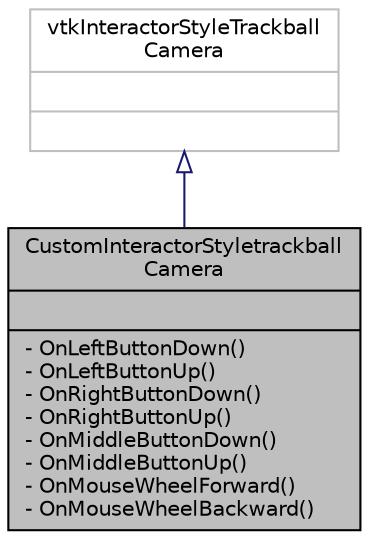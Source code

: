 digraph "CustomInteractorStyletrackballCamera"
{
 // LATEX_PDF_SIZE
  edge [fontname="Helvetica",fontsize="10",labelfontname="Helvetica",labelfontsize="10"];
  node [fontname="Helvetica",fontsize="10",shape=record];
  Node1 [label="{CustomInteractorStyletrackball\lCamera\n||- OnLeftButtonDown()\l- OnLeftButtonUp()\l- OnRightButtonDown()\l- OnRightButtonUp()\l- OnMiddleButtonDown()\l- OnMiddleButtonUp()\l- OnMouseWheelForward()\l- OnMouseWheelBackward()\l}",height=0.2,width=0.4,color="black", fillcolor="grey75", style="filled", fontcolor="black",tooltip=" "];
  Node2 -> Node1 [dir="back",color="midnightblue",fontsize="10",style="solid",arrowtail="onormal",fontname="Helvetica"];
  Node2 [label="{vtkInteractorStyleTrackball\lCamera\n||}",height=0.2,width=0.4,color="grey75", fillcolor="white", style="filled",tooltip=" "];
}
